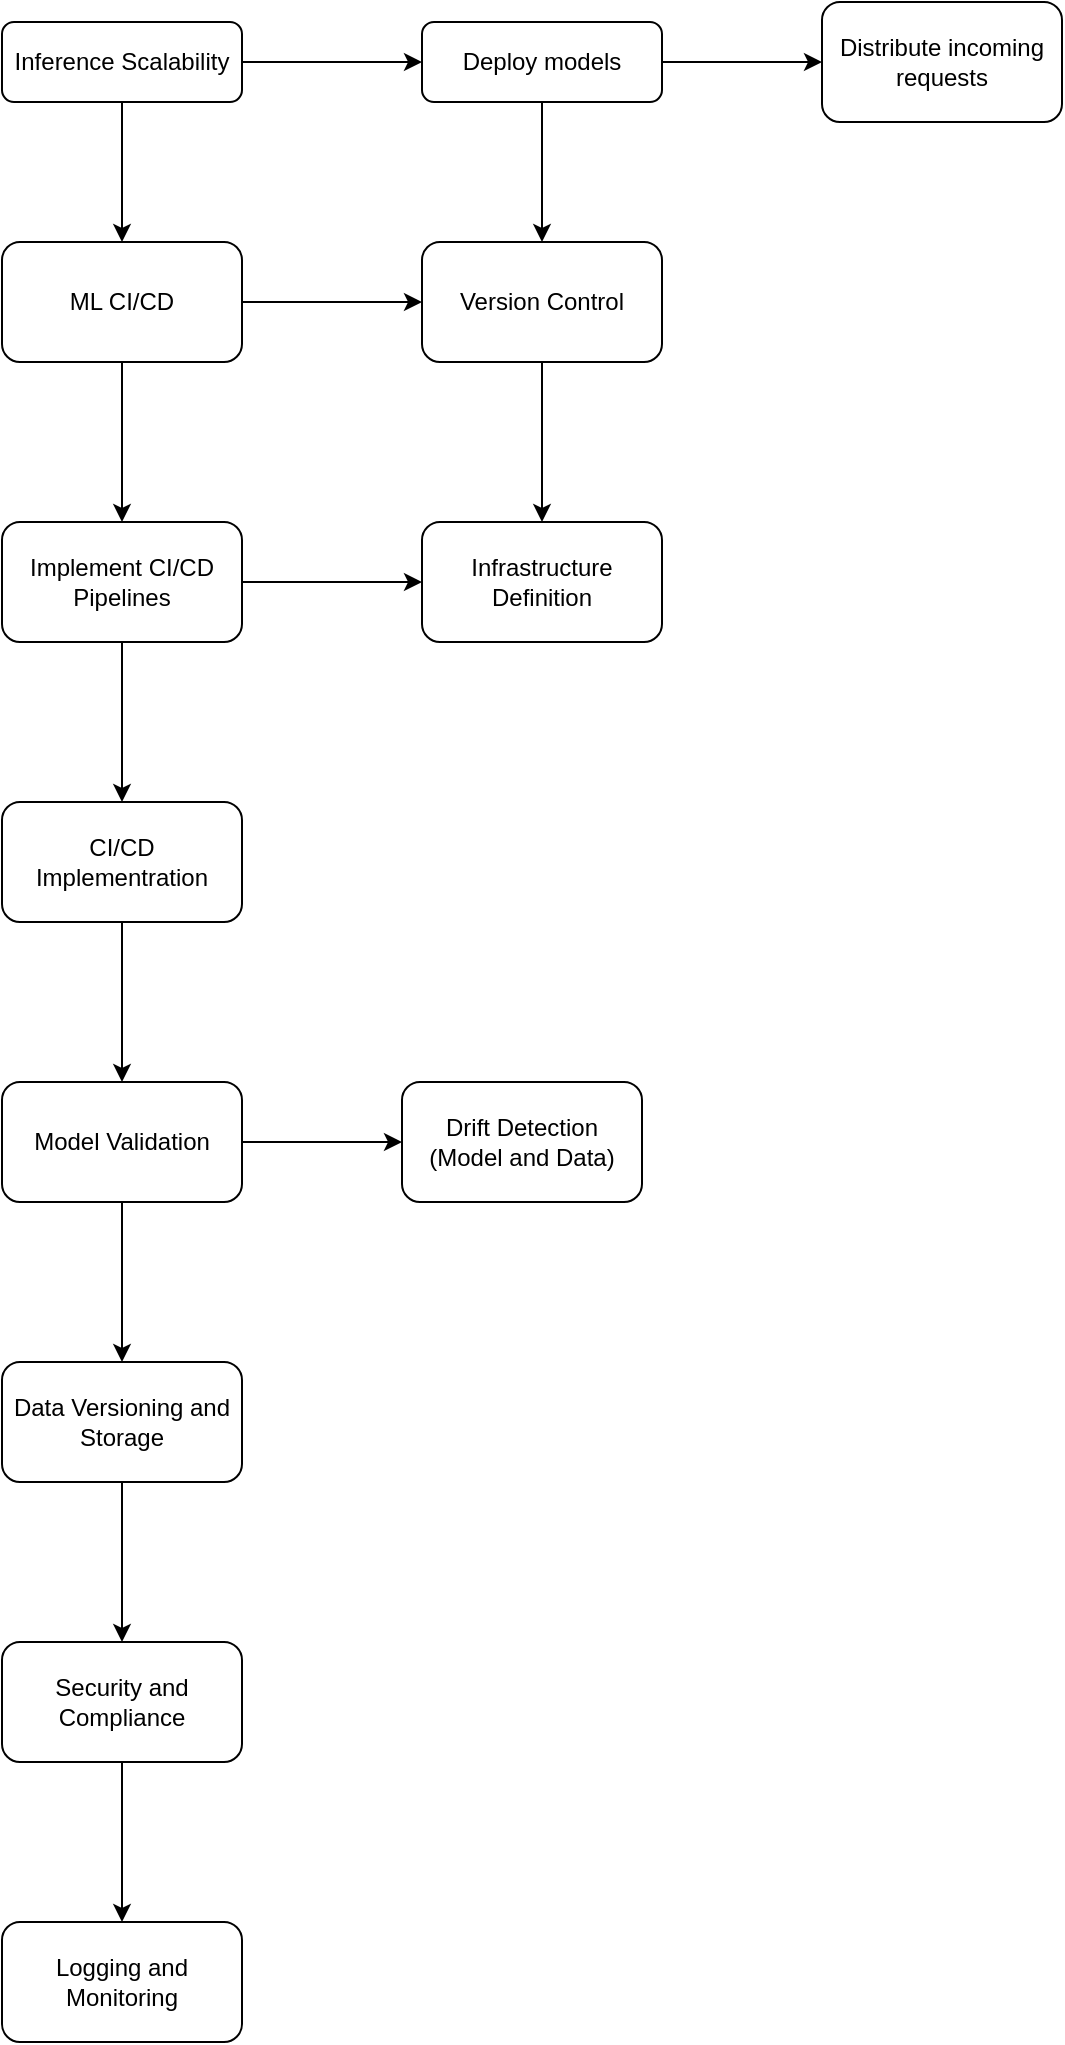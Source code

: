 <mxfile version="21.3.8" type="github">
  <diagram id="C5RBs43oDa-KdzZeNtuy" name="Page-1">
    <mxGraphModel dx="1562" dy="841" grid="1" gridSize="10" guides="1" tooltips="1" connect="1" arrows="1" fold="1" page="1" pageScale="1" pageWidth="827" pageHeight="1169" math="0" shadow="0">
      <root>
        <mxCell id="WIyWlLk6GJQsqaUBKTNV-0" />
        <mxCell id="WIyWlLk6GJQsqaUBKTNV-1" parent="WIyWlLk6GJQsqaUBKTNV-0" />
        <mxCell id="qdHbhlik8MCuXqdFUVAw-1" style="edgeStyle=orthogonalEdgeStyle;rounded=0;orthogonalLoop=1;jettySize=auto;html=1;exitX=1;exitY=0.5;exitDx=0;exitDy=0;entryX=0;entryY=0.5;entryDx=0;entryDy=0;" edge="1" parent="WIyWlLk6GJQsqaUBKTNV-1" source="WIyWlLk6GJQsqaUBKTNV-3" target="qdHbhlik8MCuXqdFUVAw-0">
          <mxGeometry relative="1" as="geometry" />
        </mxCell>
        <mxCell id="qdHbhlik8MCuXqdFUVAw-5" value="" style="edgeStyle=orthogonalEdgeStyle;rounded=0;orthogonalLoop=1;jettySize=auto;html=1;" edge="1" parent="WIyWlLk6GJQsqaUBKTNV-1" source="WIyWlLk6GJQsqaUBKTNV-3" target="qdHbhlik8MCuXqdFUVAw-4">
          <mxGeometry relative="1" as="geometry" />
        </mxCell>
        <mxCell id="WIyWlLk6GJQsqaUBKTNV-3" value="Inference Scalability" style="rounded=1;whiteSpace=wrap;html=1;fontSize=12;glass=0;strokeWidth=1;shadow=0;" parent="WIyWlLk6GJQsqaUBKTNV-1" vertex="1">
          <mxGeometry x="160" y="80" width="120" height="40" as="geometry" />
        </mxCell>
        <mxCell id="qdHbhlik8MCuXqdFUVAw-3" value="" style="edgeStyle=orthogonalEdgeStyle;rounded=0;orthogonalLoop=1;jettySize=auto;html=1;" edge="1" parent="WIyWlLk6GJQsqaUBKTNV-1" source="qdHbhlik8MCuXqdFUVAw-0" target="qdHbhlik8MCuXqdFUVAw-2">
          <mxGeometry relative="1" as="geometry" />
        </mxCell>
        <mxCell id="qdHbhlik8MCuXqdFUVAw-8" value="" style="edgeStyle=orthogonalEdgeStyle;rounded=0;orthogonalLoop=1;jettySize=auto;html=1;" edge="1" parent="WIyWlLk6GJQsqaUBKTNV-1" source="qdHbhlik8MCuXqdFUVAw-0" target="qdHbhlik8MCuXqdFUVAw-6">
          <mxGeometry relative="1" as="geometry" />
        </mxCell>
        <mxCell id="qdHbhlik8MCuXqdFUVAw-0" value="Deploy models" style="rounded=1;whiteSpace=wrap;html=1;fontSize=12;glass=0;strokeWidth=1;shadow=0;" vertex="1" parent="WIyWlLk6GJQsqaUBKTNV-1">
          <mxGeometry x="370" y="80" width="120" height="40" as="geometry" />
        </mxCell>
        <mxCell id="qdHbhlik8MCuXqdFUVAw-2" value="Distribute incoming requests" style="whiteSpace=wrap;html=1;rounded=1;glass=0;strokeWidth=1;shadow=0;" vertex="1" parent="WIyWlLk6GJQsqaUBKTNV-1">
          <mxGeometry x="570" y="70" width="120" height="60" as="geometry" />
        </mxCell>
        <mxCell id="qdHbhlik8MCuXqdFUVAw-7" value="" style="edgeStyle=orthogonalEdgeStyle;rounded=0;orthogonalLoop=1;jettySize=auto;html=1;" edge="1" parent="WIyWlLk6GJQsqaUBKTNV-1" source="qdHbhlik8MCuXqdFUVAw-4" target="qdHbhlik8MCuXqdFUVAw-6">
          <mxGeometry relative="1" as="geometry" />
        </mxCell>
        <mxCell id="qdHbhlik8MCuXqdFUVAw-10" value="" style="edgeStyle=orthogonalEdgeStyle;rounded=0;orthogonalLoop=1;jettySize=auto;html=1;" edge="1" parent="WIyWlLk6GJQsqaUBKTNV-1" source="qdHbhlik8MCuXqdFUVAw-4" target="qdHbhlik8MCuXqdFUVAw-9">
          <mxGeometry relative="1" as="geometry" />
        </mxCell>
        <mxCell id="qdHbhlik8MCuXqdFUVAw-4" value="ML CI/CD" style="whiteSpace=wrap;html=1;rounded=1;glass=0;strokeWidth=1;shadow=0;" vertex="1" parent="WIyWlLk6GJQsqaUBKTNV-1">
          <mxGeometry x="160" y="190" width="120" height="60" as="geometry" />
        </mxCell>
        <mxCell id="qdHbhlik8MCuXqdFUVAw-13" style="edgeStyle=orthogonalEdgeStyle;rounded=0;orthogonalLoop=1;jettySize=auto;html=1;entryX=0.5;entryY=0;entryDx=0;entryDy=0;" edge="1" parent="WIyWlLk6GJQsqaUBKTNV-1" source="qdHbhlik8MCuXqdFUVAw-6" target="qdHbhlik8MCuXqdFUVAw-11">
          <mxGeometry relative="1" as="geometry">
            <mxPoint x="430" y="280" as="targetPoint" />
          </mxGeometry>
        </mxCell>
        <mxCell id="qdHbhlik8MCuXqdFUVAw-6" value="Version Control" style="whiteSpace=wrap;html=1;rounded=1;glass=0;strokeWidth=1;shadow=0;" vertex="1" parent="WIyWlLk6GJQsqaUBKTNV-1">
          <mxGeometry x="370" y="190" width="120" height="60" as="geometry" />
        </mxCell>
        <mxCell id="qdHbhlik8MCuXqdFUVAw-12" value="" style="edgeStyle=orthogonalEdgeStyle;rounded=0;orthogonalLoop=1;jettySize=auto;html=1;" edge="1" parent="WIyWlLk6GJQsqaUBKTNV-1" source="qdHbhlik8MCuXqdFUVAw-9" target="qdHbhlik8MCuXqdFUVAw-11">
          <mxGeometry relative="1" as="geometry" />
        </mxCell>
        <mxCell id="qdHbhlik8MCuXqdFUVAw-15" value="" style="edgeStyle=orthogonalEdgeStyle;rounded=0;orthogonalLoop=1;jettySize=auto;html=1;" edge="1" parent="WIyWlLk6GJQsqaUBKTNV-1" source="qdHbhlik8MCuXqdFUVAw-9" target="qdHbhlik8MCuXqdFUVAw-14">
          <mxGeometry relative="1" as="geometry" />
        </mxCell>
        <mxCell id="qdHbhlik8MCuXqdFUVAw-9" value="Implement CI/CD Pipelines" style="whiteSpace=wrap;html=1;rounded=1;glass=0;strokeWidth=1;shadow=0;" vertex="1" parent="WIyWlLk6GJQsqaUBKTNV-1">
          <mxGeometry x="160" y="330" width="120" height="60" as="geometry" />
        </mxCell>
        <mxCell id="qdHbhlik8MCuXqdFUVAw-11" value="Infrastructure Definition" style="whiteSpace=wrap;html=1;rounded=1;glass=0;strokeWidth=1;shadow=0;" vertex="1" parent="WIyWlLk6GJQsqaUBKTNV-1">
          <mxGeometry x="370" y="330" width="120" height="60" as="geometry" />
        </mxCell>
        <mxCell id="qdHbhlik8MCuXqdFUVAw-17" value="" style="edgeStyle=orthogonalEdgeStyle;rounded=0;orthogonalLoop=1;jettySize=auto;html=1;" edge="1" parent="WIyWlLk6GJQsqaUBKTNV-1" source="qdHbhlik8MCuXqdFUVAw-14" target="qdHbhlik8MCuXqdFUVAw-16">
          <mxGeometry relative="1" as="geometry" />
        </mxCell>
        <mxCell id="qdHbhlik8MCuXqdFUVAw-14" value="CI/CD Implementration" style="whiteSpace=wrap;html=1;rounded=1;glass=0;strokeWidth=1;shadow=0;" vertex="1" parent="WIyWlLk6GJQsqaUBKTNV-1">
          <mxGeometry x="160" y="470" width="120" height="60" as="geometry" />
        </mxCell>
        <mxCell id="qdHbhlik8MCuXqdFUVAw-19" value="" style="edgeStyle=orthogonalEdgeStyle;rounded=0;orthogonalLoop=1;jettySize=auto;html=1;" edge="1" parent="WIyWlLk6GJQsqaUBKTNV-1" source="qdHbhlik8MCuXqdFUVAw-16" target="qdHbhlik8MCuXqdFUVAw-18">
          <mxGeometry relative="1" as="geometry" />
        </mxCell>
        <mxCell id="qdHbhlik8MCuXqdFUVAw-21" value="" style="edgeStyle=orthogonalEdgeStyle;rounded=0;orthogonalLoop=1;jettySize=auto;html=1;" edge="1" parent="WIyWlLk6GJQsqaUBKTNV-1" source="qdHbhlik8MCuXqdFUVAw-16" target="qdHbhlik8MCuXqdFUVAw-20">
          <mxGeometry relative="1" as="geometry" />
        </mxCell>
        <mxCell id="qdHbhlik8MCuXqdFUVAw-16" value="Model Validation" style="whiteSpace=wrap;html=1;rounded=1;glass=0;strokeWidth=1;shadow=0;" vertex="1" parent="WIyWlLk6GJQsqaUBKTNV-1">
          <mxGeometry x="160" y="610" width="120" height="60" as="geometry" />
        </mxCell>
        <mxCell id="qdHbhlik8MCuXqdFUVAw-23" value="" style="edgeStyle=orthogonalEdgeStyle;rounded=0;orthogonalLoop=1;jettySize=auto;html=1;" edge="1" parent="WIyWlLk6GJQsqaUBKTNV-1" source="qdHbhlik8MCuXqdFUVAw-18" target="qdHbhlik8MCuXqdFUVAw-22">
          <mxGeometry relative="1" as="geometry" />
        </mxCell>
        <mxCell id="qdHbhlik8MCuXqdFUVAw-18" value="Data Versioning and Storage" style="whiteSpace=wrap;html=1;rounded=1;glass=0;strokeWidth=1;shadow=0;" vertex="1" parent="WIyWlLk6GJQsqaUBKTNV-1">
          <mxGeometry x="160" y="750" width="120" height="60" as="geometry" />
        </mxCell>
        <mxCell id="qdHbhlik8MCuXqdFUVAw-20" value="Drift Detection &lt;br&gt;(Model and Data)" style="whiteSpace=wrap;html=1;rounded=1;glass=0;strokeWidth=1;shadow=0;" vertex="1" parent="WIyWlLk6GJQsqaUBKTNV-1">
          <mxGeometry x="360" y="610" width="120" height="60" as="geometry" />
        </mxCell>
        <mxCell id="qdHbhlik8MCuXqdFUVAw-25" value="" style="edgeStyle=orthogonalEdgeStyle;rounded=0;orthogonalLoop=1;jettySize=auto;html=1;" edge="1" parent="WIyWlLk6GJQsqaUBKTNV-1" source="qdHbhlik8MCuXqdFUVAw-22" target="qdHbhlik8MCuXqdFUVAw-24">
          <mxGeometry relative="1" as="geometry" />
        </mxCell>
        <mxCell id="qdHbhlik8MCuXqdFUVAw-22" value="Security and Compliance" style="whiteSpace=wrap;html=1;rounded=1;glass=0;strokeWidth=1;shadow=0;" vertex="1" parent="WIyWlLk6GJQsqaUBKTNV-1">
          <mxGeometry x="160" y="890" width="120" height="60" as="geometry" />
        </mxCell>
        <mxCell id="qdHbhlik8MCuXqdFUVAw-24" value="Logging and Monitoring" style="whiteSpace=wrap;html=1;rounded=1;glass=0;strokeWidth=1;shadow=0;" vertex="1" parent="WIyWlLk6GJQsqaUBKTNV-1">
          <mxGeometry x="160" y="1030" width="120" height="60" as="geometry" />
        </mxCell>
      </root>
    </mxGraphModel>
  </diagram>
</mxfile>
